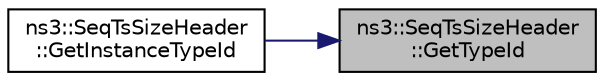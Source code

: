 digraph "ns3::SeqTsSizeHeader::GetTypeId"
{
 // LATEX_PDF_SIZE
  edge [fontname="Helvetica",fontsize="10",labelfontname="Helvetica",labelfontsize="10"];
  node [fontname="Helvetica",fontsize="10",shape=record];
  rankdir="RL";
  Node1 [label="ns3::SeqTsSizeHeader\l::GetTypeId",height=0.2,width=0.4,color="black", fillcolor="grey75", style="filled", fontcolor="black",tooltip="Get the type ID."];
  Node1 -> Node2 [dir="back",color="midnightblue",fontsize="10",style="solid",fontname="Helvetica"];
  Node2 [label="ns3::SeqTsSizeHeader\l::GetInstanceTypeId",height=0.2,width=0.4,color="black", fillcolor="white", style="filled",URL="$classns3_1_1_seq_ts_size_header.html#a0a99509f25e16f4f464810a96b8e835a",tooltip="Get the most derived TypeId for this Object."];
}
